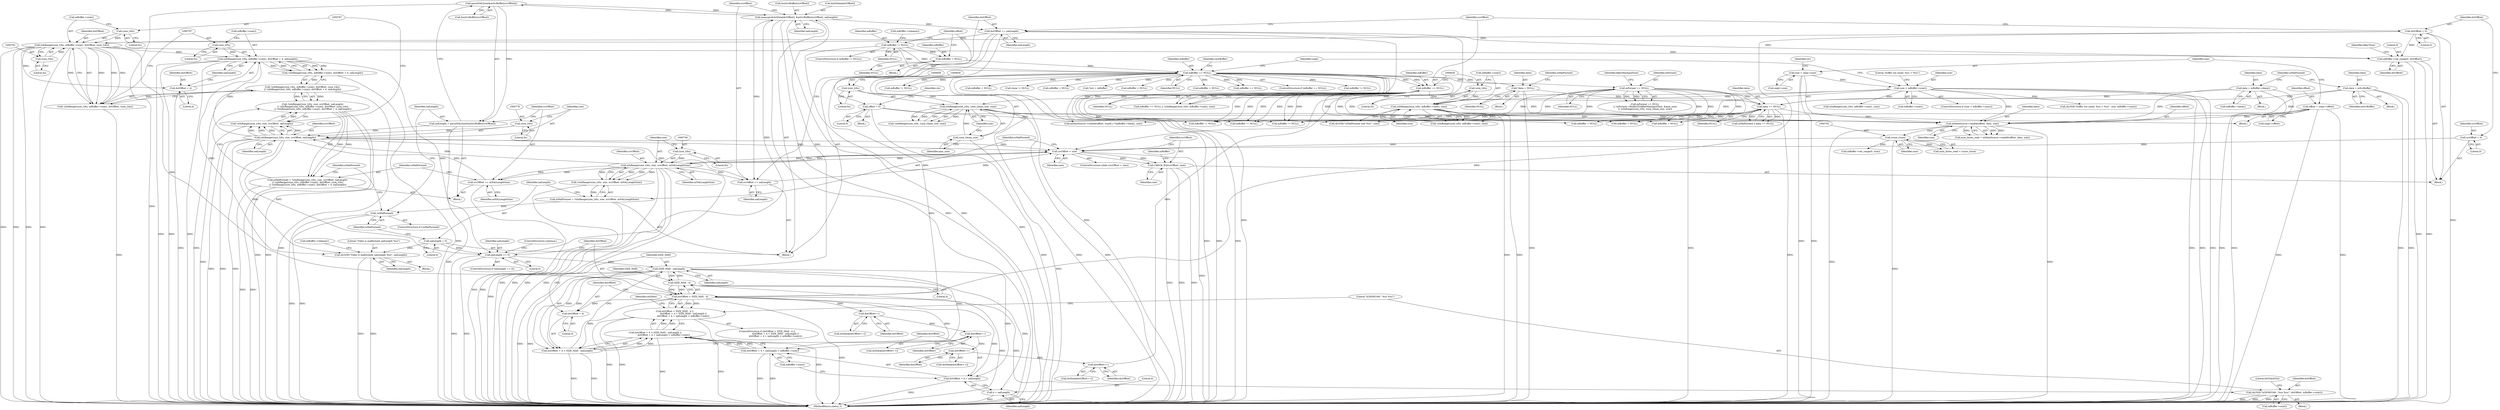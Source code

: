 digraph "0_Android_5403587a74aee2fb57076528c3927851531c8afb@array" {
"1000764" [label="(Call,parseNALSize(&mSrcBuffer[srcOffset]))"];
"1000882" [label="(Call,memcpy(&dstData[dstOffset], &mSrcBuffer[srcOffset], nalLength))"];
"1000764" [label="(Call,parseNALSize(&mSrcBuffer[srcOffset]))"];
"1000817" [label="(Call,nalLength == 0)"];
"1000795" [label="(Call,isInRange((size_t)0u, mBuffer->size(), dstOffset + 4, nalLength))"];
"1000796" [label="(Call,(size_t)0u)"];
"1000785" [label="(Call,isInRange((size_t)0u, mBuffer->size(), dstOffset, (size_t)4u))"];
"1000786" [label="(Call,(size_t)0u)"];
"1000736" [label="(Call,dstOffset = 0)"];
"1000895" [label="(Call,dstOffset += nalLength)"];
"1000879" [label="(Call,dstOffset++)"];
"1000873" [label="(Call,dstOffset++)"];
"1000867" [label="(Call,dstOffset++)"];
"1000861" [label="(Call,dstOffset++)"];
"1000824" [label="(Call,dstOffset > SIZE_MAX - 4)"];
"1000826" [label="(Call,SIZE_MAX - 4)"];
"1000834" [label="(Call,SIZE_MAX - nalLength)"];
"1000791" [label="(Call,(size_t)4u)"];
"1000776" [label="(Call,isInRange((size_t)0u, size, srcOffset, nalLength))"];
"1000777" [label="(Call,(size_t)0u)"];
"1000747" [label="(Call,isInRange((size_t)0u, size, srcOffset, mNALLengthSize))"];
"1000748" [label="(Call,(size_t)0u)"];
"1000740" [label="(Call,srcOffset < size)"];
"1000892" [label="(Call,srcOffset += nalLength)"];
"1000732" [label="(Call,srcOffset = 0)"];
"1000701" [label="(Call,(ssize_t)size)"];
"1000694" [label="(Call,mDataSource->readAt(offset, data, size))"];
"1000238" [label="(Call,offset = 0)"];
"1000303" [label="(Call,offset = smpl->offset)"];
"1000636" [label="(Call,data = mBuffer->data())"];
"1000674" [label="(Call,data == NULL)"];
"1000668" [label="(Call,data = mSrcBuffer)"];
"1000608" [label="(Call,*data = NULL)"];
"1000255" [label="(Call,mBuffer == NULL)"];
"1000234" [label="(Call,mBuffer = NULL)"];
"1000229" [label="(Call,mBuffer != NULL)"];
"1000620" [label="(Call,mBuffer == NULL)"];
"1000644" [label="(Call,mFormat == NULL)"];
"1000624" [label="(Call,isInRange((size_t)0u, mBuffer->size(), size))"];
"1000625" [label="(Call,(size_t)0u)"];
"1000347" [label="(Call,size > mBuffer->size())"];
"1000308" [label="(Call,size = smpl->size)"];
"1000654" [label="(Call,isInRange((size_t)0u, (size_t)max_size, size))"];
"1000655" [label="(Call,(size_t)0u)"];
"1000658" [label="(Call,(size_t)max_size)"];
"1000769" [label="(Call,srcOffset += mNALLengthSize)"];
"1000762" [label="(Call,nalLength = parseNALSize(&mSrcBuffer[srcOffset]))"];
"1000755" [label="(Call,nalLength = 0)"];
"1000746" [label="(Call,!isInRange((size_t)0u, size, srcOffset, mNALLengthSize))"];
"1000744" [label="(Call,isMalFormed = !isInRange((size_t)0u, size, srcOffset, mNALLengthSize))"];
"1000759" [label="(Call,!isMalFormed)"];
"1000898" [label="(Call,CHECK_EQ(srcOffset, size))"];
"1000775" [label="(Call,!isInRange((size_t)0u, size, srcOffset, nalLength))"];
"1000774" [label="(Call,!isInRange((size_t)0u, size, srcOffset, nalLength)\n || !isInRange((size_t)0u, mBuffer->size(), dstOffset, (size_t)4u)\n || !isInRange((size_t)0u, mBuffer->size(), dstOffset + 4, nalLength))"];
"1000772" [label="(Call,isMalFormed = !isInRange((size_t)0u, size, srcOffset, nalLength)\n || !isInRange((size_t)0u, mBuffer->size(), dstOffset, (size_t)4u)\n || !isInRange((size_t)0u, mBuffer->size(), dstOffset + 4, nalLength))"];
"1000794" [label="(Call,!isInRange((size_t)0u, mBuffer->size(), dstOffset + 4, nalLength))"];
"1000783" [label="(Call,!isInRange((size_t)0u, mBuffer->size(), dstOffset, (size_t)4u)\n || !isInRange((size_t)0u, mBuffer->size(), dstOffset + 4, nalLength))"];
"1000807" [label="(Call,ALOGE(\"Video is malformed; nalLength %zu\", nalLength))"];
"1000823" [label="(Call,dstOffset > SIZE_MAX - 4 ||\n                        dstOffset + 4 > SIZE_MAX - nalLength ||\n                        dstOffset + 4 + nalLength > mBuffer->size())"];
"1000830" [label="(Call,dstOffset + 4 > SIZE_MAX - nalLength)"];
"1000829" [label="(Call,dstOffset + 4 > SIZE_MAX - nalLength ||\n                        dstOffset + 4 + nalLength > mBuffer->size())"];
"1000831" [label="(Call,dstOffset + 4)"];
"1000837" [label="(Call,dstOffset + 4 + nalLength > mBuffer->size())"];
"1000838" [label="(Call,dstOffset + 4 + nalLength)"];
"1000845" [label="(Call,ALOGE(\"b/26365349 : %zu %zu\", dstOffset, mBuffer->size()))"];
"1000784" [label="(Call,!isInRange((size_t)0u, mBuffer->size(), dstOffset, (size_t)4u))"];
"1000800" [label="(Call,dstOffset + 4)"];
"1000905" [label="(Call,mBuffer->set_range(0, dstOffset))"];
"1000840" [label="(Call,4 + nalLength)"];
"1000796" [label="(Call,(size_t)0u)"];
"1000717" [label="(Call,mBuffer != NULL)"];
"1000784" [label="(Call,!isInRange((size_t)0u, mBuffer->size(), dstOffset, (size_t)4u))"];
"1000349" [label="(Call,mBuffer->size())"];
"1000862" [label="(Identifier,dstOffset)"];
"1000258" [label="(Block,)"];
"1000646" [label="(Identifier,NULL)"];
"1000741" [label="(Identifier,srcOffset)"];
"1000314" [label="(Identifier,cts)"];
"1000257" [label="(Identifier,NULL)"];
"1000232" [label="(Block,)"];
"1000610" [label="(Identifier,NULL)"];
"1000827" [label="(Identifier,SIZE_MAX)"];
"1000877" [label="(Call,dstData[dstOffset++])"];
"1000661" [label="(Identifier,size)"];
"1000696" [label="(Identifier,data)"];
"1000695" [label="(Identifier,offset)"];
"1000817" [label="(Call,nalLength == 0)"];
"1000636" [label="(Call,data = mBuffer->data())"];
"1000839" [label="(Identifier,dstOffset)"];
"1000609" [label="(Identifier,data)"];
"1000861" [label="(Call,dstOffset++)"];
"1000747" [label="(Call,isInRange((size_t)0u, size, srcOffset, mNALLengthSize))"];
"1000346" [label="(ControlStructure,if (size > mBuffer->size()))"];
"1000909" [label="(Identifier,kKeyTime)"];
"1000608" [label="(Call,*data = NULL)"];
"1000724" [label="(Block,)"];
"1000240" [label="(Literal,0)"];
"1000732" [label="(Call,srcOffset = 0)"];
"1000635" [label="(Block,)"];
"1000678" [label="(Call,ALOGE(\"isMalFormed size %zu\", size))"];
"1000843" [label="(Call,mBuffer->size())"];
"1000905" [label="(Call,mBuffer->set_range(0, dstOffset))"];
"1000753" [label="(Identifier,mNALLengthSize)"];
"1000304" [label="(Identifier,offset)"];
"1000867" [label="(Call,dstOffset++)"];
"1000228" [label="(ControlStructure,if (mBuffer != NULL))"];
"1000780" [label="(Identifier,size)"];
"1000850" [label="(Literal,0x534e4554)"];
"1000233" [label="(Call,mBuffer->release())"];
"1000822" [label="(ControlStructure,if (dstOffset > SIZE_MAX - 4 ||\n                        dstOffset + 4 > SIZE_MAX - nalLength ||\n                        dstOffset + 4 + nalLength > mBuffer->size()))"];
"1000762" [label="(Call,nalLength = parseNALSize(&mSrcBuffer[srcOffset]))"];
"1000585" [label="(Block,)"];
"1000893" [label="(Identifier,srcOffset)"];
"1000818" [label="(Identifier,nalLength)"];
"1000801" [label="(Identifier,dstOffset)"];
"1000821" [label="(ControlStructure,continue;)"];
"1000800" [label="(Call,dstOffset + 4)"];
"1000873" [label="(Call,dstOffset++)"];
"1000793" [label="(Literal,4u)"];
"1000669" [label="(Identifier,data)"];
"1000234" [label="(Call,mBuffer = NULL)"];
"1000887" [label="(Call,&mSrcBuffer[srcOffset])"];
"1000675" [label="(Identifier,data)"];
"1000906" [label="(Literal,0)"];
"1000352" [label="(Literal,\"buffer too small: %zu > %zu\")"];
"1000236" [label="(Identifier,NULL)"];
"1000456" [label="(Call,mBuffer != NULL)"];
"1000811" [label="(Call,mBuffer = NULL)"];
"1000772" [label="(Call,isMalFormed = !isInRange((size_t)0u, size, srcOffset, nalLength)\n || !isInRange((size_t)0u, mBuffer->size(), dstOffset, (size_t)4u)\n || !isInRange((size_t)0u, mBuffer->size(), dstOffset + 4, nalLength))"];
"1000755" [label="(Call,nalLength = 0)"];
"1000834" [label="(Call,SIZE_MAX - nalLength)"];
"1000791" [label="(Call,(size_t)4u)"];
"1000734" [label="(Literal,0)"];
"1000637" [label="(Identifier,data)"];
"1000758" [label="(ControlStructure,if (!isMalFormed))"];
"1000897" [label="(Identifier,nalLength)"];
"1000942" [label="(MethodReturn,status_t)"];
"1000819" [label="(Literal,0)"];
"1000495" [label="(Call,mBuffer = NULL)"];
"1000738" [label="(Literal,0)"];
"1000799" [label="(Call,mBuffer->size())"];
"1000256" [label="(Identifier,mBuffer)"];
"1000752" [label="(Identifier,srcOffset)"];
"1000653" [label="(Call,!isInRange((size_t)0u, (size_t)max_size, size))"];
"1000769" [label="(Call,srcOffset += mNALLengthSize)"];
"1000837" [label="(Call,dstOffset + 4 + nalLength > mBuffer->size())"];
"1000760" [label="(Identifier,isMalFormed)"];
"1000883" [label="(Call,&dstData[dstOffset])"];
"1000740" [label="(Call,srcOffset < size)"];
"1000546" [label="(Call,clone != NULL)"];
"1000650" [label="(Identifier,kKeyMaxInputSize)"];
"1000672" [label="(Call,isMalFormed || data == NULL)"];
"1000816" [label="(ControlStructure,if (nalLength == 0))"];
"1000309" [label="(Identifier,size)"];
"1000308" [label="(Call,size = smpl->size)"];
"1000833" [label="(Literal,4)"];
"1000848" [label="(Call,mBuffer->size())"];
"1000765" [label="(Call,&mSrcBuffer[srcOffset])"];
"1000853" [label="(Call,mBuffer = NULL)"];
"1000805" [label="(Identifier,isMalFormed)"];
"1000847" [label="(Identifier,dstOffset)"];
"1000836" [label="(Identifier,nalLength)"];
"1000423" [label="(Call,mBuffer = NULL)"];
"1000244" [label="(Identifier,cts)"];
"1000619" [label="(Call,mBuffer == NULL || !isInRange((size_t)0u, mBuffer->size(), size))"];
"1000786" [label="(Call,(size_t)0u)"];
"1000682" [label="(Call,mBuffer != NULL)"];
"1000807" [label="(Call,ALOGE(\"Video is malformed; nalLength %zu\", nalLength))"];
"1000260" [label="(Identifier,newBuffer)"];
"1000231" [label="(Identifier,NULL)"];
"1000644" [label="(Call,mFormat == NULL)"];
"1000830" [label="(Call,dstOffset + 4 > SIZE_MAX - nalLength)"];
"1000748" [label="(Call,(size_t)0u)"];
"1000703" [label="(Identifier,size)"];
"1000670" [label="(Identifier,mSrcBuffer)"];
"1000802" [label="(Literal,4)"];
"1000624" [label="(Call,isInRange((size_t)0u, mBuffer->size(), size))"];
"1000351" [label="(Call,ALOGE(\"buffer too small: %zu > %zu\", size, mBuffer->size()))"];
"1000835" [label="(Identifier,SIZE_MAX)"];
"1000310" [label="(Call,smpl->size)"];
"1000789" [label="(Call,mBuffer->size())"];
"1000785" [label="(Call,isInRange((size_t)0u, mBuffer->size(), dstOffset, (size_t)4u))"];
"1000794" [label="(Call,!isInRange((size_t)0u, mBuffer->size(), dstOffset + 4, nalLength))"];
"1000348" [label="(Identifier,size)"];
"1000658" [label="(Call,(size_t)max_size)"];
"1000845" [label="(Call,ALOGE(\"b/26365349 : %zu %zu\", dstOffset, mBuffer->size()))"];
"1000859" [label="(Call,dstData[dstOffset++])"];
"1000779" [label="(Literal,0u)"];
"1000894" [label="(Identifier,nalLength)"];
"1000874" [label="(Identifier,dstOffset)"];
"1000891" [label="(Identifier,nalLength)"];
"1000783" [label="(Call,!isInRange((size_t)0u, mBuffer->size(), dstOffset, (size_t)4u)\n || !isInRange((size_t)0u, mBuffer->size(), dstOffset + 4, nalLength))"];
"1000771" [label="(Identifier,mNALLengthSize)"];
"1000491" [label="(Call,*out = mBuffer)"];
"1000737" [label="(Identifier,dstOffset)"];
"1000763" [label="(Identifier,nalLength)"];
"1000622" [label="(Identifier,NULL)"];
"1000810" [label="(Call,mBuffer->release())"];
"1000629" [label="(Identifier,size)"];
"1000781" [label="(Identifier,srcOffset)"];
"1000448" [label="(Call,mBuffer = NULL)"];
"1000840" [label="(Call,4 + nalLength)"];
"1000303" [label="(Call,offset = smpl->offset)"];
"1000761" [label="(Block,)"];
"1000880" [label="(Identifier,dstOffset)"];
"1000733" [label="(Identifier,srcOffset)"];
"1000742" [label="(Identifier,size)"];
"1000305" [label="(Call,smpl->offset)"];
"1000359" [label="(Identifier,smpl)"];
"1000536" [label="(Call,mBuffer = NULL)"];
"1000902" [label="(Call,mBuffer != NULL)"];
"1000829" [label="(Call,dstOffset + 4 > SIZE_MAX - nalLength ||\n                        dstOffset + 4 + nalLength > mBuffer->size())"];
"1000777" [label="(Call,(size_t)0u)"];
"1000795" [label="(Call,isInRange((size_t)0u, mBuffer->size(), dstOffset + 4, nalLength))"];
"1000230" [label="(Identifier,mBuffer)"];
"1000621" [label="(Identifier,mBuffer)"];
"1000744" [label="(Call,isMalFormed = !isInRange((size_t)0u, size, srcOffset, mNALLengthSize))"];
"1000826" [label="(Call,SIZE_MAX - 4)"];
"1000776" [label="(Call,isInRange((size_t)0u, size, srcOffset, nalLength))"];
"1000860" [label="(Identifier,dstData)"];
"1000841" [label="(Literal,4)"];
"1000706" [label="(Call,mBuffer = NULL)"];
"1000699" [label="(Call,num_bytes_read < (ssize_t)size)"];
"1000613" [label="(Identifier,isMalFormed)"];
"1000623" [label="(Call,!isInRange((size_t)0u, mBuffer->size(), size))"];
"1000106" [label="(Block,)"];
"1000655" [label="(Call,(size_t)0u)"];
"1000809" [label="(Identifier,nalLength)"];
"1000692" [label="(Call,num_bytes_read = mDataSource->readAt(offset, data, size))"];
"1000347" [label="(Call,size > mBuffer->size())"];
"1000896" [label="(Identifier,dstOffset)"];
"1000338" [label="(Call,mBuffer == NULL)"];
"1000757" [label="(Literal,0)"];
"1000745" [label="(Identifier,isMalFormed)"];
"1000657" [label="(Literal,0u)"];
"1000838" [label="(Call,dstOffset + 4 + nalLength)"];
"1000825" [label="(Identifier,dstOffset)"];
"1000774" [label="(Call,!isInRange((size_t)0u, size, srcOffset, nalLength)\n || !isInRange((size_t)0u, mBuffer->size(), dstOffset, (size_t)4u)\n || !isInRange((size_t)0u, mBuffer->size(), dstOffset + 4, nalLength))"];
"1000865" [label="(Call,dstData[dstOffset++])"];
"1000697" [label="(Identifier,size)"];
"1000756" [label="(Identifier,nalLength)"];
"1000759" [label="(Call,!isMalFormed)"];
"1000254" [label="(ControlStructure,if (mBuffer == NULL))"];
"1000667" [label="(Block,)"];
"1000674" [label="(Call,data == NULL)"];
"1000750" [label="(Literal,0u)"];
"1000846" [label="(Literal,\"b/26365349 : %zu %zu\")"];
"1000842" [label="(Identifier,nalLength)"];
"1000903" [label="(Identifier,mBuffer)"];
"1000828" [label="(Literal,4)"];
"1000798" [label="(Literal,0u)"];
"1000739" [label="(ControlStructure,while (srcOffset < size))"];
"1000643" [label="(Call,mFormat == NULL\n || !mFormat->findInt32(kKeyMaxInputSize, &max_size)\n || !isInRange((size_t)0u, (size_t)max_size, size))"];
"1000803" [label="(Identifier,nalLength)"];
"1000627" [label="(Literal,0u)"];
"1000900" [label="(Identifier,size)"];
"1000868" [label="(Identifier,dstOffset)"];
"1000628" [label="(Call,mBuffer->size())"];
"1000660" [label="(Identifier,max_size)"];
"1000775" [label="(Call,!isInRange((size_t)0u, size, srcOffset, nalLength))"];
"1000694" [label="(Call,mDataSource->readAt(offset, data, size))"];
"1000701" [label="(Call,(ssize_t)size)"];
"1000871" [label="(Call,dstData[dstOffset++])"];
"1000751" [label="(Identifier,size)"];
"1000898" [label="(Call,CHECK_EQ(srcOffset, size))"];
"1000824" [label="(Call,dstOffset > SIZE_MAX - 4)"];
"1000743" [label="(Block,)"];
"1000879" [label="(Call,dstOffset++)"];
"1000892" [label="(Call,srcOffset += nalLength)"];
"1000229" [label="(Call,mBuffer != NULL)"];
"1000907" [label="(Identifier,dstOffset)"];
"1000782" [label="(Identifier,nalLength)"];
"1000638" [label="(Call,mBuffer->data())"];
"1000895" [label="(Call,dstOffset += nalLength)"];
"1000764" [label="(Call,parseNALSize(&mSrcBuffer[srcOffset]))"];
"1000255" [label="(Call,mBuffer == NULL)"];
"1000882" [label="(Call,memcpy(&dstData[dstOffset], &mSrcBuffer[srcOffset], nalLength))"];
"1000235" [label="(Identifier,mBuffer)"];
"1000676" [label="(Identifier,NULL)"];
"1000790" [label="(Identifier,dstOffset)"];
"1000831" [label="(Call,dstOffset + 4)"];
"1000808" [label="(Literal,\"Video is malformed; nalLength %zu\")"];
"1000806" [label="(Block,)"];
"1000238" [label="(Call,offset = 0)"];
"1000788" [label="(Literal,0u)"];
"1000823" [label="(Call,dstOffset > SIZE_MAX - 4 ||\n                        dstOffset + 4 > SIZE_MAX - nalLength ||\n                        dstOffset + 4 + nalLength > mBuffer->size())"];
"1000654" [label="(Call,isInRange((size_t)0u, (size_t)max_size, size))"];
"1000434" [label="(Call,mDataSource->readAt(offset, (uint8_t *)mBuffer->data(), size))"];
"1000746" [label="(Call,!isInRange((size_t)0u, size, srcOffset, mNALLengthSize))"];
"1000620" [label="(Call,mBuffer == NULL)"];
"1000645" [label="(Identifier,mFormat)"];
"1000625" [label="(Call,(size_t)0u)"];
"1000832" [label="(Identifier,dstOffset)"];
"1000736" [label="(Call,dstOffset = 0)"];
"1000673" [label="(Identifier,isMalFormed)"];
"1000668" [label="(Call,data = mSrcBuffer)"];
"1000415" [label="(Call,isInRange((size_t)0u, mBuffer->size(), size))"];
"1000844" [label="(Block,)"];
"1000770" [label="(Identifier,srcOffset)"];
"1000899" [label="(Identifier,srcOffset)"];
"1000239" [label="(Identifier,offset)"];
"1000773" [label="(Identifier,isMalFormed)"];
"1000555" [label="(Call,mBuffer != NULL)"];
"1000720" [label="(Call,mBuffer->set_range(0, size))"];
"1000764" -> "1000762"  [label="AST: "];
"1000764" -> "1000765"  [label="CFG: "];
"1000765" -> "1000764"  [label="AST: "];
"1000762" -> "1000764"  [label="CFG: "];
"1000764" -> "1000942"  [label="DDG: "];
"1000764" -> "1000762"  [label="DDG: "];
"1000882" -> "1000764"  [label="DDG: "];
"1000764" -> "1000882"  [label="DDG: "];
"1000882" -> "1000743"  [label="AST: "];
"1000882" -> "1000891"  [label="CFG: "];
"1000883" -> "1000882"  [label="AST: "];
"1000887" -> "1000882"  [label="AST: "];
"1000891" -> "1000882"  [label="AST: "];
"1000893" -> "1000882"  [label="CFG: "];
"1000882" -> "1000942"  [label="DDG: "];
"1000882" -> "1000942"  [label="DDG: "];
"1000882" -> "1000942"  [label="DDG: "];
"1000817" -> "1000882"  [label="DDG: "];
"1000834" -> "1000882"  [label="DDG: "];
"1000882" -> "1000892"  [label="DDG: "];
"1000882" -> "1000895"  [label="DDG: "];
"1000817" -> "1000816"  [label="AST: "];
"1000817" -> "1000819"  [label="CFG: "];
"1000818" -> "1000817"  [label="AST: "];
"1000819" -> "1000817"  [label="AST: "];
"1000821" -> "1000817"  [label="CFG: "];
"1000825" -> "1000817"  [label="CFG: "];
"1000817" -> "1000942"  [label="DDG: "];
"1000817" -> "1000942"  [label="DDG: "];
"1000795" -> "1000817"  [label="DDG: "];
"1000776" -> "1000817"  [label="DDG: "];
"1000755" -> "1000817"  [label="DDG: "];
"1000817" -> "1000834"  [label="DDG: "];
"1000795" -> "1000794"  [label="AST: "];
"1000795" -> "1000803"  [label="CFG: "];
"1000796" -> "1000795"  [label="AST: "];
"1000799" -> "1000795"  [label="AST: "];
"1000800" -> "1000795"  [label="AST: "];
"1000803" -> "1000795"  [label="AST: "];
"1000794" -> "1000795"  [label="CFG: "];
"1000795" -> "1000942"  [label="DDG: "];
"1000795" -> "1000942"  [label="DDG: "];
"1000795" -> "1000942"  [label="DDG: "];
"1000795" -> "1000794"  [label="DDG: "];
"1000795" -> "1000794"  [label="DDG: "];
"1000795" -> "1000794"  [label="DDG: "];
"1000795" -> "1000794"  [label="DDG: "];
"1000796" -> "1000795"  [label="DDG: "];
"1000785" -> "1000795"  [label="DDG: "];
"1000776" -> "1000795"  [label="DDG: "];
"1000795" -> "1000807"  [label="DDG: "];
"1000796" -> "1000798"  [label="CFG: "];
"1000797" -> "1000796"  [label="AST: "];
"1000798" -> "1000796"  [label="AST: "];
"1000799" -> "1000796"  [label="CFG: "];
"1000785" -> "1000784"  [label="AST: "];
"1000785" -> "1000791"  [label="CFG: "];
"1000786" -> "1000785"  [label="AST: "];
"1000789" -> "1000785"  [label="AST: "];
"1000790" -> "1000785"  [label="AST: "];
"1000791" -> "1000785"  [label="AST: "];
"1000784" -> "1000785"  [label="CFG: "];
"1000785" -> "1000942"  [label="DDG: "];
"1000785" -> "1000942"  [label="DDG: "];
"1000785" -> "1000942"  [label="DDG: "];
"1000785" -> "1000942"  [label="DDG: "];
"1000785" -> "1000784"  [label="DDG: "];
"1000785" -> "1000784"  [label="DDG: "];
"1000785" -> "1000784"  [label="DDG: "];
"1000785" -> "1000784"  [label="DDG: "];
"1000786" -> "1000785"  [label="DDG: "];
"1000736" -> "1000785"  [label="DDG: "];
"1000895" -> "1000785"  [label="DDG: "];
"1000791" -> "1000785"  [label="DDG: "];
"1000785" -> "1000800"  [label="DDG: "];
"1000785" -> "1000824"  [label="DDG: "];
"1000785" -> "1000905"  [label="DDG: "];
"1000786" -> "1000788"  [label="CFG: "];
"1000787" -> "1000786"  [label="AST: "];
"1000788" -> "1000786"  [label="AST: "];
"1000789" -> "1000786"  [label="CFG: "];
"1000736" -> "1000724"  [label="AST: "];
"1000736" -> "1000738"  [label="CFG: "];
"1000737" -> "1000736"  [label="AST: "];
"1000738" -> "1000736"  [label="AST: "];
"1000741" -> "1000736"  [label="CFG: "];
"1000736" -> "1000942"  [label="DDG: "];
"1000736" -> "1000824"  [label="DDG: "];
"1000736" -> "1000905"  [label="DDG: "];
"1000895" -> "1000743"  [label="AST: "];
"1000895" -> "1000897"  [label="CFG: "];
"1000896" -> "1000895"  [label="AST: "];
"1000897" -> "1000895"  [label="AST: "];
"1000741" -> "1000895"  [label="CFG: "];
"1000895" -> "1000942"  [label="DDG: "];
"1000895" -> "1000942"  [label="DDG: "];
"1000895" -> "1000824"  [label="DDG: "];
"1000879" -> "1000895"  [label="DDG: "];
"1000895" -> "1000905"  [label="DDG: "];
"1000879" -> "1000877"  [label="AST: "];
"1000879" -> "1000880"  [label="CFG: "];
"1000880" -> "1000879"  [label="AST: "];
"1000877" -> "1000879"  [label="CFG: "];
"1000873" -> "1000879"  [label="DDG: "];
"1000873" -> "1000871"  [label="AST: "];
"1000873" -> "1000874"  [label="CFG: "];
"1000874" -> "1000873"  [label="AST: "];
"1000871" -> "1000873"  [label="CFG: "];
"1000867" -> "1000873"  [label="DDG: "];
"1000867" -> "1000865"  [label="AST: "];
"1000867" -> "1000868"  [label="CFG: "];
"1000868" -> "1000867"  [label="AST: "];
"1000865" -> "1000867"  [label="CFG: "];
"1000861" -> "1000867"  [label="DDG: "];
"1000861" -> "1000859"  [label="AST: "];
"1000861" -> "1000862"  [label="CFG: "];
"1000862" -> "1000861"  [label="AST: "];
"1000859" -> "1000861"  [label="CFG: "];
"1000824" -> "1000861"  [label="DDG: "];
"1000824" -> "1000823"  [label="AST: "];
"1000824" -> "1000826"  [label="CFG: "];
"1000825" -> "1000824"  [label="AST: "];
"1000826" -> "1000824"  [label="AST: "];
"1000832" -> "1000824"  [label="CFG: "];
"1000823" -> "1000824"  [label="CFG: "];
"1000824" -> "1000942"  [label="DDG: "];
"1000824" -> "1000823"  [label="DDG: "];
"1000824" -> "1000823"  [label="DDG: "];
"1000826" -> "1000824"  [label="DDG: "];
"1000826" -> "1000824"  [label="DDG: "];
"1000824" -> "1000830"  [label="DDG: "];
"1000824" -> "1000831"  [label="DDG: "];
"1000824" -> "1000837"  [label="DDG: "];
"1000824" -> "1000838"  [label="DDG: "];
"1000824" -> "1000845"  [label="DDG: "];
"1000826" -> "1000828"  [label="CFG: "];
"1000827" -> "1000826"  [label="AST: "];
"1000828" -> "1000826"  [label="AST: "];
"1000826" -> "1000942"  [label="DDG: "];
"1000834" -> "1000826"  [label="DDG: "];
"1000826" -> "1000834"  [label="DDG: "];
"1000834" -> "1000830"  [label="AST: "];
"1000834" -> "1000836"  [label="CFG: "];
"1000835" -> "1000834"  [label="AST: "];
"1000836" -> "1000834"  [label="AST: "];
"1000830" -> "1000834"  [label="CFG: "];
"1000834" -> "1000942"  [label="DDG: "];
"1000834" -> "1000942"  [label="DDG: "];
"1000834" -> "1000830"  [label="DDG: "];
"1000834" -> "1000830"  [label="DDG: "];
"1000834" -> "1000837"  [label="DDG: "];
"1000834" -> "1000838"  [label="DDG: "];
"1000834" -> "1000840"  [label="DDG: "];
"1000791" -> "1000793"  [label="CFG: "];
"1000792" -> "1000791"  [label="AST: "];
"1000793" -> "1000791"  [label="AST: "];
"1000776" -> "1000775"  [label="AST: "];
"1000776" -> "1000782"  [label="CFG: "];
"1000777" -> "1000776"  [label="AST: "];
"1000780" -> "1000776"  [label="AST: "];
"1000781" -> "1000776"  [label="AST: "];
"1000782" -> "1000776"  [label="AST: "];
"1000775" -> "1000776"  [label="CFG: "];
"1000776" -> "1000942"  [label="DDG: "];
"1000776" -> "1000942"  [label="DDG: "];
"1000776" -> "1000942"  [label="DDG: "];
"1000776" -> "1000740"  [label="DDG: "];
"1000776" -> "1000740"  [label="DDG: "];
"1000776" -> "1000775"  [label="DDG: "];
"1000776" -> "1000775"  [label="DDG: "];
"1000776" -> "1000775"  [label="DDG: "];
"1000776" -> "1000775"  [label="DDG: "];
"1000777" -> "1000776"  [label="DDG: "];
"1000747" -> "1000776"  [label="DDG: "];
"1000769" -> "1000776"  [label="DDG: "];
"1000762" -> "1000776"  [label="DDG: "];
"1000776" -> "1000807"  [label="DDG: "];
"1000776" -> "1000892"  [label="DDG: "];
"1000777" -> "1000779"  [label="CFG: "];
"1000778" -> "1000777"  [label="AST: "];
"1000779" -> "1000777"  [label="AST: "];
"1000780" -> "1000777"  [label="CFG: "];
"1000747" -> "1000746"  [label="AST: "];
"1000747" -> "1000753"  [label="CFG: "];
"1000748" -> "1000747"  [label="AST: "];
"1000751" -> "1000747"  [label="AST: "];
"1000752" -> "1000747"  [label="AST: "];
"1000753" -> "1000747"  [label="AST: "];
"1000746" -> "1000747"  [label="CFG: "];
"1000747" -> "1000942"  [label="DDG: "];
"1000747" -> "1000942"  [label="DDG: "];
"1000747" -> "1000942"  [label="DDG: "];
"1000747" -> "1000942"  [label="DDG: "];
"1000747" -> "1000740"  [label="DDG: "];
"1000747" -> "1000740"  [label="DDG: "];
"1000747" -> "1000746"  [label="DDG: "];
"1000747" -> "1000746"  [label="DDG: "];
"1000747" -> "1000746"  [label="DDG: "];
"1000747" -> "1000746"  [label="DDG: "];
"1000748" -> "1000747"  [label="DDG: "];
"1000740" -> "1000747"  [label="DDG: "];
"1000740" -> "1000747"  [label="DDG: "];
"1000747" -> "1000769"  [label="DDG: "];
"1000747" -> "1000769"  [label="DDG: "];
"1000747" -> "1000892"  [label="DDG: "];
"1000748" -> "1000750"  [label="CFG: "];
"1000749" -> "1000748"  [label="AST: "];
"1000750" -> "1000748"  [label="AST: "];
"1000751" -> "1000748"  [label="CFG: "];
"1000740" -> "1000739"  [label="AST: "];
"1000740" -> "1000742"  [label="CFG: "];
"1000741" -> "1000740"  [label="AST: "];
"1000742" -> "1000740"  [label="AST: "];
"1000745" -> "1000740"  [label="CFG: "];
"1000899" -> "1000740"  [label="CFG: "];
"1000740" -> "1000942"  [label="DDG: "];
"1000892" -> "1000740"  [label="DDG: "];
"1000732" -> "1000740"  [label="DDG: "];
"1000701" -> "1000740"  [label="DDG: "];
"1000740" -> "1000898"  [label="DDG: "];
"1000740" -> "1000898"  [label="DDG: "];
"1000892" -> "1000743"  [label="AST: "];
"1000892" -> "1000894"  [label="CFG: "];
"1000893" -> "1000892"  [label="AST: "];
"1000894" -> "1000892"  [label="AST: "];
"1000896" -> "1000892"  [label="CFG: "];
"1000732" -> "1000724"  [label="AST: "];
"1000732" -> "1000734"  [label="CFG: "];
"1000733" -> "1000732"  [label="AST: "];
"1000734" -> "1000732"  [label="AST: "];
"1000737" -> "1000732"  [label="CFG: "];
"1000701" -> "1000699"  [label="AST: "];
"1000701" -> "1000703"  [label="CFG: "];
"1000702" -> "1000701"  [label="AST: "];
"1000703" -> "1000701"  [label="AST: "];
"1000699" -> "1000701"  [label="CFG: "];
"1000701" -> "1000942"  [label="DDG: "];
"1000701" -> "1000699"  [label="DDG: "];
"1000694" -> "1000701"  [label="DDG: "];
"1000701" -> "1000720"  [label="DDG: "];
"1000694" -> "1000692"  [label="AST: "];
"1000694" -> "1000697"  [label="CFG: "];
"1000695" -> "1000694"  [label="AST: "];
"1000696" -> "1000694"  [label="AST: "];
"1000697" -> "1000694"  [label="AST: "];
"1000692" -> "1000694"  [label="CFG: "];
"1000694" -> "1000942"  [label="DDG: "];
"1000694" -> "1000942"  [label="DDG: "];
"1000694" -> "1000692"  [label="DDG: "];
"1000694" -> "1000692"  [label="DDG: "];
"1000694" -> "1000692"  [label="DDG: "];
"1000238" -> "1000694"  [label="DDG: "];
"1000303" -> "1000694"  [label="DDG: "];
"1000636" -> "1000694"  [label="DDG: "];
"1000674" -> "1000694"  [label="DDG: "];
"1000668" -> "1000694"  [label="DDG: "];
"1000608" -> "1000694"  [label="DDG: "];
"1000624" -> "1000694"  [label="DDG: "];
"1000654" -> "1000694"  [label="DDG: "];
"1000347" -> "1000694"  [label="DDG: "];
"1000238" -> "1000106"  [label="AST: "];
"1000238" -> "1000240"  [label="CFG: "];
"1000239" -> "1000238"  [label="AST: "];
"1000240" -> "1000238"  [label="AST: "];
"1000244" -> "1000238"  [label="CFG: "];
"1000238" -> "1000942"  [label="DDG: "];
"1000238" -> "1000434"  [label="DDG: "];
"1000303" -> "1000258"  [label="AST: "];
"1000303" -> "1000305"  [label="CFG: "];
"1000304" -> "1000303"  [label="AST: "];
"1000305" -> "1000303"  [label="AST: "];
"1000309" -> "1000303"  [label="CFG: "];
"1000303" -> "1000942"  [label="DDG: "];
"1000303" -> "1000942"  [label="DDG: "];
"1000303" -> "1000434"  [label="DDG: "];
"1000636" -> "1000635"  [label="AST: "];
"1000636" -> "1000638"  [label="CFG: "];
"1000637" -> "1000636"  [label="AST: "];
"1000638" -> "1000636"  [label="AST: "];
"1000673" -> "1000636"  [label="CFG: "];
"1000636" -> "1000942"  [label="DDG: "];
"1000636" -> "1000942"  [label="DDG: "];
"1000636" -> "1000674"  [label="DDG: "];
"1000674" -> "1000672"  [label="AST: "];
"1000674" -> "1000676"  [label="CFG: "];
"1000675" -> "1000674"  [label="AST: "];
"1000676" -> "1000674"  [label="AST: "];
"1000672" -> "1000674"  [label="CFG: "];
"1000674" -> "1000942"  [label="DDG: "];
"1000674" -> "1000672"  [label="DDG: "];
"1000674" -> "1000672"  [label="DDG: "];
"1000668" -> "1000674"  [label="DDG: "];
"1000608" -> "1000674"  [label="DDG: "];
"1000620" -> "1000674"  [label="DDG: "];
"1000644" -> "1000674"  [label="DDG: "];
"1000674" -> "1000682"  [label="DDG: "];
"1000674" -> "1000706"  [label="DDG: "];
"1000674" -> "1000717"  [label="DDG: "];
"1000674" -> "1000811"  [label="DDG: "];
"1000674" -> "1000853"  [label="DDG: "];
"1000674" -> "1000902"  [label="DDG: "];
"1000668" -> "1000667"  [label="AST: "];
"1000668" -> "1000670"  [label="CFG: "];
"1000669" -> "1000668"  [label="AST: "];
"1000670" -> "1000668"  [label="AST: "];
"1000673" -> "1000668"  [label="CFG: "];
"1000668" -> "1000942"  [label="DDG: "];
"1000668" -> "1000942"  [label="DDG: "];
"1000608" -> "1000585"  [label="AST: "];
"1000608" -> "1000610"  [label="CFG: "];
"1000609" -> "1000608"  [label="AST: "];
"1000610" -> "1000608"  [label="AST: "];
"1000613" -> "1000608"  [label="CFG: "];
"1000608" -> "1000942"  [label="DDG: "];
"1000255" -> "1000608"  [label="DDG: "];
"1000255" -> "1000254"  [label="AST: "];
"1000255" -> "1000257"  [label="CFG: "];
"1000256" -> "1000255"  [label="AST: "];
"1000257" -> "1000255"  [label="AST: "];
"1000260" -> "1000255"  [label="CFG: "];
"1000359" -> "1000255"  [label="CFG: "];
"1000255" -> "1000942"  [label="DDG: "];
"1000255" -> "1000942"  [label="DDG: "];
"1000255" -> "1000942"  [label="DDG: "];
"1000234" -> "1000255"  [label="DDG: "];
"1000229" -> "1000255"  [label="DDG: "];
"1000229" -> "1000255"  [label="DDG: "];
"1000255" -> "1000338"  [label="DDG: "];
"1000255" -> "1000338"  [label="DDG: "];
"1000255" -> "1000423"  [label="DDG: "];
"1000255" -> "1000448"  [label="DDG: "];
"1000255" -> "1000456"  [label="DDG: "];
"1000255" -> "1000456"  [label="DDG: "];
"1000255" -> "1000491"  [label="DDG: "];
"1000255" -> "1000495"  [label="DDG: "];
"1000255" -> "1000536"  [label="DDG: "];
"1000255" -> "1000546"  [label="DDG: "];
"1000255" -> "1000555"  [label="DDG: "];
"1000255" -> "1000620"  [label="DDG: "];
"1000255" -> "1000620"  [label="DDG: "];
"1000255" -> "1000644"  [label="DDG: "];
"1000255" -> "1000682"  [label="DDG: "];
"1000255" -> "1000717"  [label="DDG: "];
"1000255" -> "1000902"  [label="DDG: "];
"1000234" -> "1000232"  [label="AST: "];
"1000234" -> "1000236"  [label="CFG: "];
"1000235" -> "1000234"  [label="AST: "];
"1000236" -> "1000234"  [label="AST: "];
"1000239" -> "1000234"  [label="CFG: "];
"1000229" -> "1000234"  [label="DDG: "];
"1000229" -> "1000228"  [label="AST: "];
"1000229" -> "1000231"  [label="CFG: "];
"1000230" -> "1000229"  [label="AST: "];
"1000231" -> "1000229"  [label="AST: "];
"1000233" -> "1000229"  [label="CFG: "];
"1000239" -> "1000229"  [label="CFG: "];
"1000229" -> "1000942"  [label="DDG: "];
"1000620" -> "1000619"  [label="AST: "];
"1000620" -> "1000622"  [label="CFG: "];
"1000621" -> "1000620"  [label="AST: "];
"1000622" -> "1000620"  [label="AST: "];
"1000626" -> "1000620"  [label="CFG: "];
"1000619" -> "1000620"  [label="CFG: "];
"1000620" -> "1000619"  [label="DDG: "];
"1000620" -> "1000619"  [label="DDG: "];
"1000620" -> "1000682"  [label="DDG: "];
"1000620" -> "1000682"  [label="DDG: "];
"1000620" -> "1000706"  [label="DDG: "];
"1000620" -> "1000717"  [label="DDG: "];
"1000620" -> "1000717"  [label="DDG: "];
"1000620" -> "1000811"  [label="DDG: "];
"1000620" -> "1000853"  [label="DDG: "];
"1000620" -> "1000902"  [label="DDG: "];
"1000620" -> "1000902"  [label="DDG: "];
"1000644" -> "1000643"  [label="AST: "];
"1000644" -> "1000646"  [label="CFG: "];
"1000645" -> "1000644"  [label="AST: "];
"1000646" -> "1000644"  [label="AST: "];
"1000650" -> "1000644"  [label="CFG: "];
"1000643" -> "1000644"  [label="CFG: "];
"1000644" -> "1000942"  [label="DDG: "];
"1000644" -> "1000643"  [label="DDG: "];
"1000644" -> "1000643"  [label="DDG: "];
"1000644" -> "1000682"  [label="DDG: "];
"1000644" -> "1000706"  [label="DDG: "];
"1000644" -> "1000717"  [label="DDG: "];
"1000644" -> "1000811"  [label="DDG: "];
"1000644" -> "1000853"  [label="DDG: "];
"1000644" -> "1000902"  [label="DDG: "];
"1000624" -> "1000623"  [label="AST: "];
"1000624" -> "1000629"  [label="CFG: "];
"1000625" -> "1000624"  [label="AST: "];
"1000628" -> "1000624"  [label="AST: "];
"1000629" -> "1000624"  [label="AST: "];
"1000623" -> "1000624"  [label="CFG: "];
"1000624" -> "1000942"  [label="DDG: "];
"1000624" -> "1000942"  [label="DDG: "];
"1000624" -> "1000623"  [label="DDG: "];
"1000624" -> "1000623"  [label="DDG: "];
"1000624" -> "1000623"  [label="DDG: "];
"1000625" -> "1000624"  [label="DDG: "];
"1000347" -> "1000624"  [label="DDG: "];
"1000624" -> "1000678"  [label="DDG: "];
"1000625" -> "1000627"  [label="CFG: "];
"1000626" -> "1000625"  [label="AST: "];
"1000627" -> "1000625"  [label="AST: "];
"1000628" -> "1000625"  [label="CFG: "];
"1000347" -> "1000346"  [label="AST: "];
"1000347" -> "1000349"  [label="CFG: "];
"1000348" -> "1000347"  [label="AST: "];
"1000349" -> "1000347"  [label="AST: "];
"1000352" -> "1000347"  [label="CFG: "];
"1000359" -> "1000347"  [label="CFG: "];
"1000347" -> "1000942"  [label="DDG: "];
"1000347" -> "1000942"  [label="DDG: "];
"1000347" -> "1000942"  [label="DDG: "];
"1000308" -> "1000347"  [label="DDG: "];
"1000347" -> "1000351"  [label="DDG: "];
"1000347" -> "1000415"  [label="DDG: "];
"1000347" -> "1000654"  [label="DDG: "];
"1000347" -> "1000678"  [label="DDG: "];
"1000308" -> "1000258"  [label="AST: "];
"1000308" -> "1000310"  [label="CFG: "];
"1000309" -> "1000308"  [label="AST: "];
"1000310" -> "1000308"  [label="AST: "];
"1000314" -> "1000308"  [label="CFG: "];
"1000308" -> "1000942"  [label="DDG: "];
"1000308" -> "1000942"  [label="DDG: "];
"1000654" -> "1000653"  [label="AST: "];
"1000654" -> "1000661"  [label="CFG: "];
"1000655" -> "1000654"  [label="AST: "];
"1000658" -> "1000654"  [label="AST: "];
"1000661" -> "1000654"  [label="AST: "];
"1000653" -> "1000654"  [label="CFG: "];
"1000654" -> "1000942"  [label="DDG: "];
"1000654" -> "1000942"  [label="DDG: "];
"1000654" -> "1000653"  [label="DDG: "];
"1000654" -> "1000653"  [label="DDG: "];
"1000654" -> "1000653"  [label="DDG: "];
"1000655" -> "1000654"  [label="DDG: "];
"1000658" -> "1000654"  [label="DDG: "];
"1000654" -> "1000678"  [label="DDG: "];
"1000655" -> "1000657"  [label="CFG: "];
"1000656" -> "1000655"  [label="AST: "];
"1000657" -> "1000655"  [label="AST: "];
"1000659" -> "1000655"  [label="CFG: "];
"1000658" -> "1000660"  [label="CFG: "];
"1000659" -> "1000658"  [label="AST: "];
"1000660" -> "1000658"  [label="AST: "];
"1000661" -> "1000658"  [label="CFG: "];
"1000658" -> "1000942"  [label="DDG: "];
"1000769" -> "1000761"  [label="AST: "];
"1000769" -> "1000771"  [label="CFG: "];
"1000770" -> "1000769"  [label="AST: "];
"1000771" -> "1000769"  [label="AST: "];
"1000773" -> "1000769"  [label="CFG: "];
"1000769" -> "1000942"  [label="DDG: "];
"1000762" -> "1000761"  [label="AST: "];
"1000763" -> "1000762"  [label="AST: "];
"1000770" -> "1000762"  [label="CFG: "];
"1000762" -> "1000942"  [label="DDG: "];
"1000755" -> "1000743"  [label="AST: "];
"1000755" -> "1000757"  [label="CFG: "];
"1000756" -> "1000755"  [label="AST: "];
"1000757" -> "1000755"  [label="AST: "];
"1000760" -> "1000755"  [label="CFG: "];
"1000755" -> "1000807"  [label="DDG: "];
"1000746" -> "1000744"  [label="AST: "];
"1000744" -> "1000746"  [label="CFG: "];
"1000746" -> "1000942"  [label="DDG: "];
"1000746" -> "1000744"  [label="DDG: "];
"1000744" -> "1000743"  [label="AST: "];
"1000745" -> "1000744"  [label="AST: "];
"1000756" -> "1000744"  [label="CFG: "];
"1000744" -> "1000942"  [label="DDG: "];
"1000744" -> "1000759"  [label="DDG: "];
"1000759" -> "1000758"  [label="AST: "];
"1000759" -> "1000760"  [label="CFG: "];
"1000760" -> "1000759"  [label="AST: "];
"1000763" -> "1000759"  [label="CFG: "];
"1000805" -> "1000759"  [label="CFG: "];
"1000759" -> "1000942"  [label="DDG: "];
"1000759" -> "1000942"  [label="DDG: "];
"1000898" -> "1000724"  [label="AST: "];
"1000898" -> "1000900"  [label="CFG: "];
"1000899" -> "1000898"  [label="AST: "];
"1000900" -> "1000898"  [label="AST: "];
"1000903" -> "1000898"  [label="CFG: "];
"1000898" -> "1000942"  [label="DDG: "];
"1000898" -> "1000942"  [label="DDG: "];
"1000898" -> "1000942"  [label="DDG: "];
"1000775" -> "1000774"  [label="AST: "];
"1000787" -> "1000775"  [label="CFG: "];
"1000774" -> "1000775"  [label="CFG: "];
"1000775" -> "1000942"  [label="DDG: "];
"1000775" -> "1000774"  [label="DDG: "];
"1000774" -> "1000772"  [label="AST: "];
"1000774" -> "1000783"  [label="CFG: "];
"1000783" -> "1000774"  [label="AST: "];
"1000772" -> "1000774"  [label="CFG: "];
"1000774" -> "1000942"  [label="DDG: "];
"1000774" -> "1000942"  [label="DDG: "];
"1000774" -> "1000772"  [label="DDG: "];
"1000774" -> "1000772"  [label="DDG: "];
"1000783" -> "1000774"  [label="DDG: "];
"1000783" -> "1000774"  [label="DDG: "];
"1000772" -> "1000761"  [label="AST: "];
"1000773" -> "1000772"  [label="AST: "];
"1000805" -> "1000772"  [label="CFG: "];
"1000772" -> "1000942"  [label="DDG: "];
"1000772" -> "1000942"  [label="DDG: "];
"1000794" -> "1000783"  [label="AST: "];
"1000783" -> "1000794"  [label="CFG: "];
"1000794" -> "1000942"  [label="DDG: "];
"1000794" -> "1000783"  [label="DDG: "];
"1000783" -> "1000784"  [label="CFG: "];
"1000784" -> "1000783"  [label="AST: "];
"1000783" -> "1000942"  [label="DDG: "];
"1000783" -> "1000942"  [label="DDG: "];
"1000784" -> "1000783"  [label="DDG: "];
"1000807" -> "1000806"  [label="AST: "];
"1000807" -> "1000809"  [label="CFG: "];
"1000808" -> "1000807"  [label="AST: "];
"1000809" -> "1000807"  [label="AST: "];
"1000810" -> "1000807"  [label="CFG: "];
"1000807" -> "1000942"  [label="DDG: "];
"1000807" -> "1000942"  [label="DDG: "];
"1000823" -> "1000822"  [label="AST: "];
"1000823" -> "1000829"  [label="CFG: "];
"1000829" -> "1000823"  [label="AST: "];
"1000846" -> "1000823"  [label="CFG: "];
"1000860" -> "1000823"  [label="CFG: "];
"1000823" -> "1000942"  [label="DDG: "];
"1000823" -> "1000942"  [label="DDG: "];
"1000823" -> "1000942"  [label="DDG: "];
"1000829" -> "1000823"  [label="DDG: "];
"1000829" -> "1000823"  [label="DDG: "];
"1000830" -> "1000829"  [label="AST: "];
"1000831" -> "1000830"  [label="AST: "];
"1000839" -> "1000830"  [label="CFG: "];
"1000829" -> "1000830"  [label="CFG: "];
"1000830" -> "1000942"  [label="DDG: "];
"1000830" -> "1000942"  [label="DDG: "];
"1000830" -> "1000829"  [label="DDG: "];
"1000830" -> "1000829"  [label="DDG: "];
"1000829" -> "1000837"  [label="CFG: "];
"1000837" -> "1000829"  [label="AST: "];
"1000829" -> "1000942"  [label="DDG: "];
"1000829" -> "1000942"  [label="DDG: "];
"1000837" -> "1000829"  [label="DDG: "];
"1000837" -> "1000829"  [label="DDG: "];
"1000831" -> "1000833"  [label="CFG: "];
"1000832" -> "1000831"  [label="AST: "];
"1000833" -> "1000831"  [label="AST: "];
"1000835" -> "1000831"  [label="CFG: "];
"1000837" -> "1000843"  [label="CFG: "];
"1000838" -> "1000837"  [label="AST: "];
"1000843" -> "1000837"  [label="AST: "];
"1000837" -> "1000942"  [label="DDG: "];
"1000837" -> "1000942"  [label="DDG: "];
"1000838" -> "1000840"  [label="CFG: "];
"1000839" -> "1000838"  [label="AST: "];
"1000840" -> "1000838"  [label="AST: "];
"1000843" -> "1000838"  [label="CFG: "];
"1000838" -> "1000942"  [label="DDG: "];
"1000845" -> "1000844"  [label="AST: "];
"1000845" -> "1000848"  [label="CFG: "];
"1000846" -> "1000845"  [label="AST: "];
"1000847" -> "1000845"  [label="AST: "];
"1000848" -> "1000845"  [label="AST: "];
"1000850" -> "1000845"  [label="CFG: "];
"1000845" -> "1000942"  [label="DDG: "];
"1000845" -> "1000942"  [label="DDG: "];
"1000845" -> "1000942"  [label="DDG: "];
"1000797" -> "1000784"  [label="CFG: "];
"1000784" -> "1000942"  [label="DDG: "];
"1000800" -> "1000802"  [label="CFG: "];
"1000801" -> "1000800"  [label="AST: "];
"1000802" -> "1000800"  [label="AST: "];
"1000803" -> "1000800"  [label="CFG: "];
"1000800" -> "1000942"  [label="DDG: "];
"1000905" -> "1000724"  [label="AST: "];
"1000905" -> "1000907"  [label="CFG: "];
"1000906" -> "1000905"  [label="AST: "];
"1000907" -> "1000905"  [label="AST: "];
"1000909" -> "1000905"  [label="CFG: "];
"1000905" -> "1000942"  [label="DDG: "];
"1000905" -> "1000942"  [label="DDG: "];
"1000840" -> "1000842"  [label="CFG: "];
"1000841" -> "1000840"  [label="AST: "];
"1000842" -> "1000840"  [label="AST: "];
"1000840" -> "1000942"  [label="DDG: "];
}
